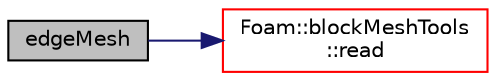 digraph "edgeMesh"
{
  bgcolor="transparent";
  edge [fontname="Helvetica",fontsize="10",labelfontname="Helvetica",labelfontsize="10"];
  node [fontname="Helvetica",fontsize="10",shape=record];
  rankdir="LR";
  Node1 [label="edgeMesh",height=0.2,width=0.4,color="black", fillcolor="grey75", style="filled" fontcolor="black"];
  Node1 -> Node2 [color="midnightblue",fontsize="10",style="solid",fontname="Helvetica"];
  Node2 [label="Foam::blockMeshTools\l::read",height=0.2,width=0.4,color="red",URL="$namespaceFoam_1_1blockMeshTools.html#a1b8232db9dfb934fcfdfcd000cf9832e",tooltip="In-place read with dictionary lookup. "];
}
